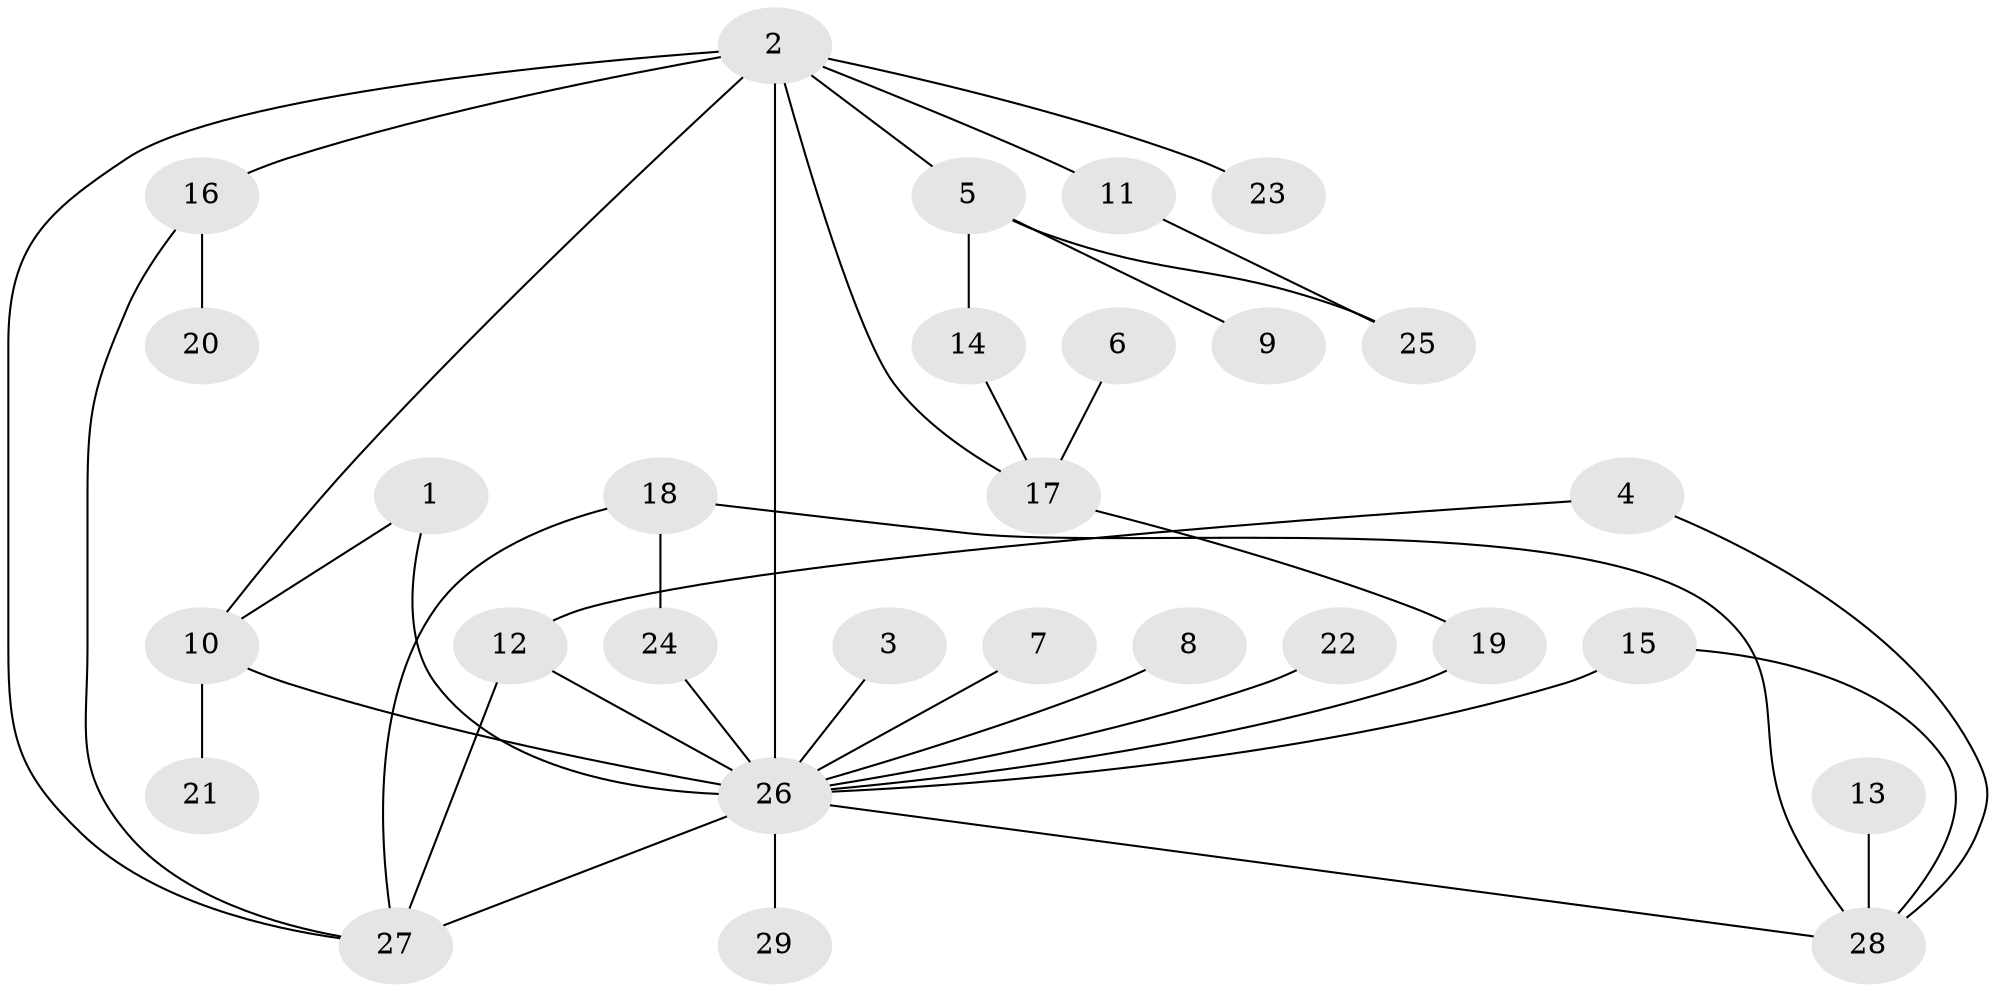 // original degree distribution, {22: 0.017543859649122806, 7: 0.03508771929824561, 3: 0.08771929824561403, 9: 0.017543859649122806, 5: 0.03508771929824561, 2: 0.3157894736842105, 6: 0.017543859649122806, 4: 0.05263157894736842, 1: 0.42105263157894735}
// Generated by graph-tools (version 1.1) at 2025/01/03/09/25 03:01:47]
// undirected, 29 vertices, 40 edges
graph export_dot {
graph [start="1"]
  node [color=gray90,style=filled];
  1;
  2;
  3;
  4;
  5;
  6;
  7;
  8;
  9;
  10;
  11;
  12;
  13;
  14;
  15;
  16;
  17;
  18;
  19;
  20;
  21;
  22;
  23;
  24;
  25;
  26;
  27;
  28;
  29;
  1 -- 10 [weight=1.0];
  1 -- 26 [weight=1.0];
  2 -- 5 [weight=1.0];
  2 -- 10 [weight=1.0];
  2 -- 11 [weight=1.0];
  2 -- 16 [weight=1.0];
  2 -- 17 [weight=1.0];
  2 -- 23 [weight=1.0];
  2 -- 26 [weight=2.0];
  2 -- 27 [weight=1.0];
  3 -- 26 [weight=1.0];
  4 -- 12 [weight=1.0];
  4 -- 28 [weight=1.0];
  5 -- 9 [weight=1.0];
  5 -- 14 [weight=1.0];
  5 -- 25 [weight=1.0];
  6 -- 17 [weight=1.0];
  7 -- 26 [weight=1.0];
  8 -- 26 [weight=1.0];
  10 -- 21 [weight=1.0];
  10 -- 26 [weight=1.0];
  11 -- 25 [weight=1.0];
  12 -- 26 [weight=2.0];
  12 -- 27 [weight=1.0];
  13 -- 28 [weight=1.0];
  14 -- 17 [weight=1.0];
  15 -- 26 [weight=1.0];
  15 -- 28 [weight=1.0];
  16 -- 20 [weight=1.0];
  16 -- 27 [weight=1.0];
  17 -- 19 [weight=1.0];
  18 -- 24 [weight=1.0];
  18 -- 27 [weight=1.0];
  18 -- 28 [weight=1.0];
  19 -- 26 [weight=1.0];
  22 -- 26 [weight=1.0];
  24 -- 26 [weight=2.0];
  26 -- 27 [weight=1.0];
  26 -- 28 [weight=1.0];
  26 -- 29 [weight=1.0];
}
